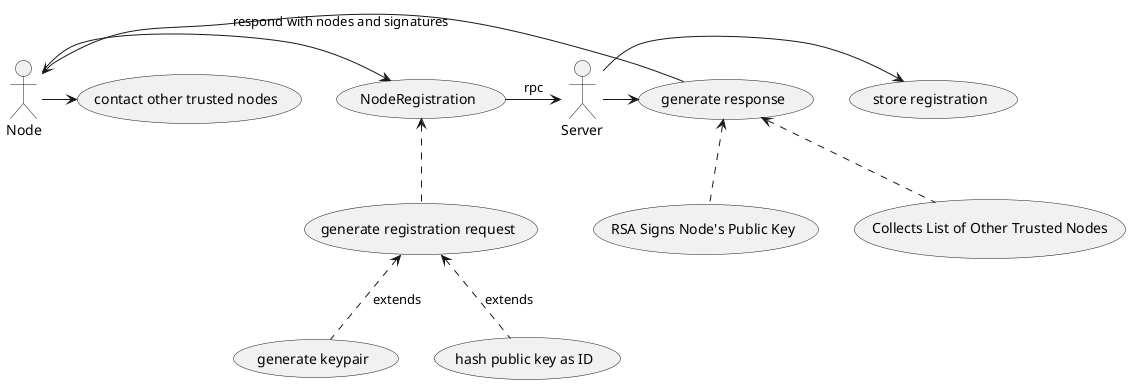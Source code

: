 @startuml



(NodeRegistration)<.. (generate registration request)
(generate registration request)<..(generate keypair):extends
(generate registration request)<..(hash public key as ID) :extends

Node ->(NodeRegistration)
(NodeRegistration)->Server:rpc

Server -> (store registration)
Server ->(generate response)
(generate response) <.. (RSA Signs Node's Public Key)
(generate response)<..(Collects List of Other Trusted Nodes)

Node <- (generate response):respond with nodes and signatures

Node ->(contact other trusted nodes)
@enduml
